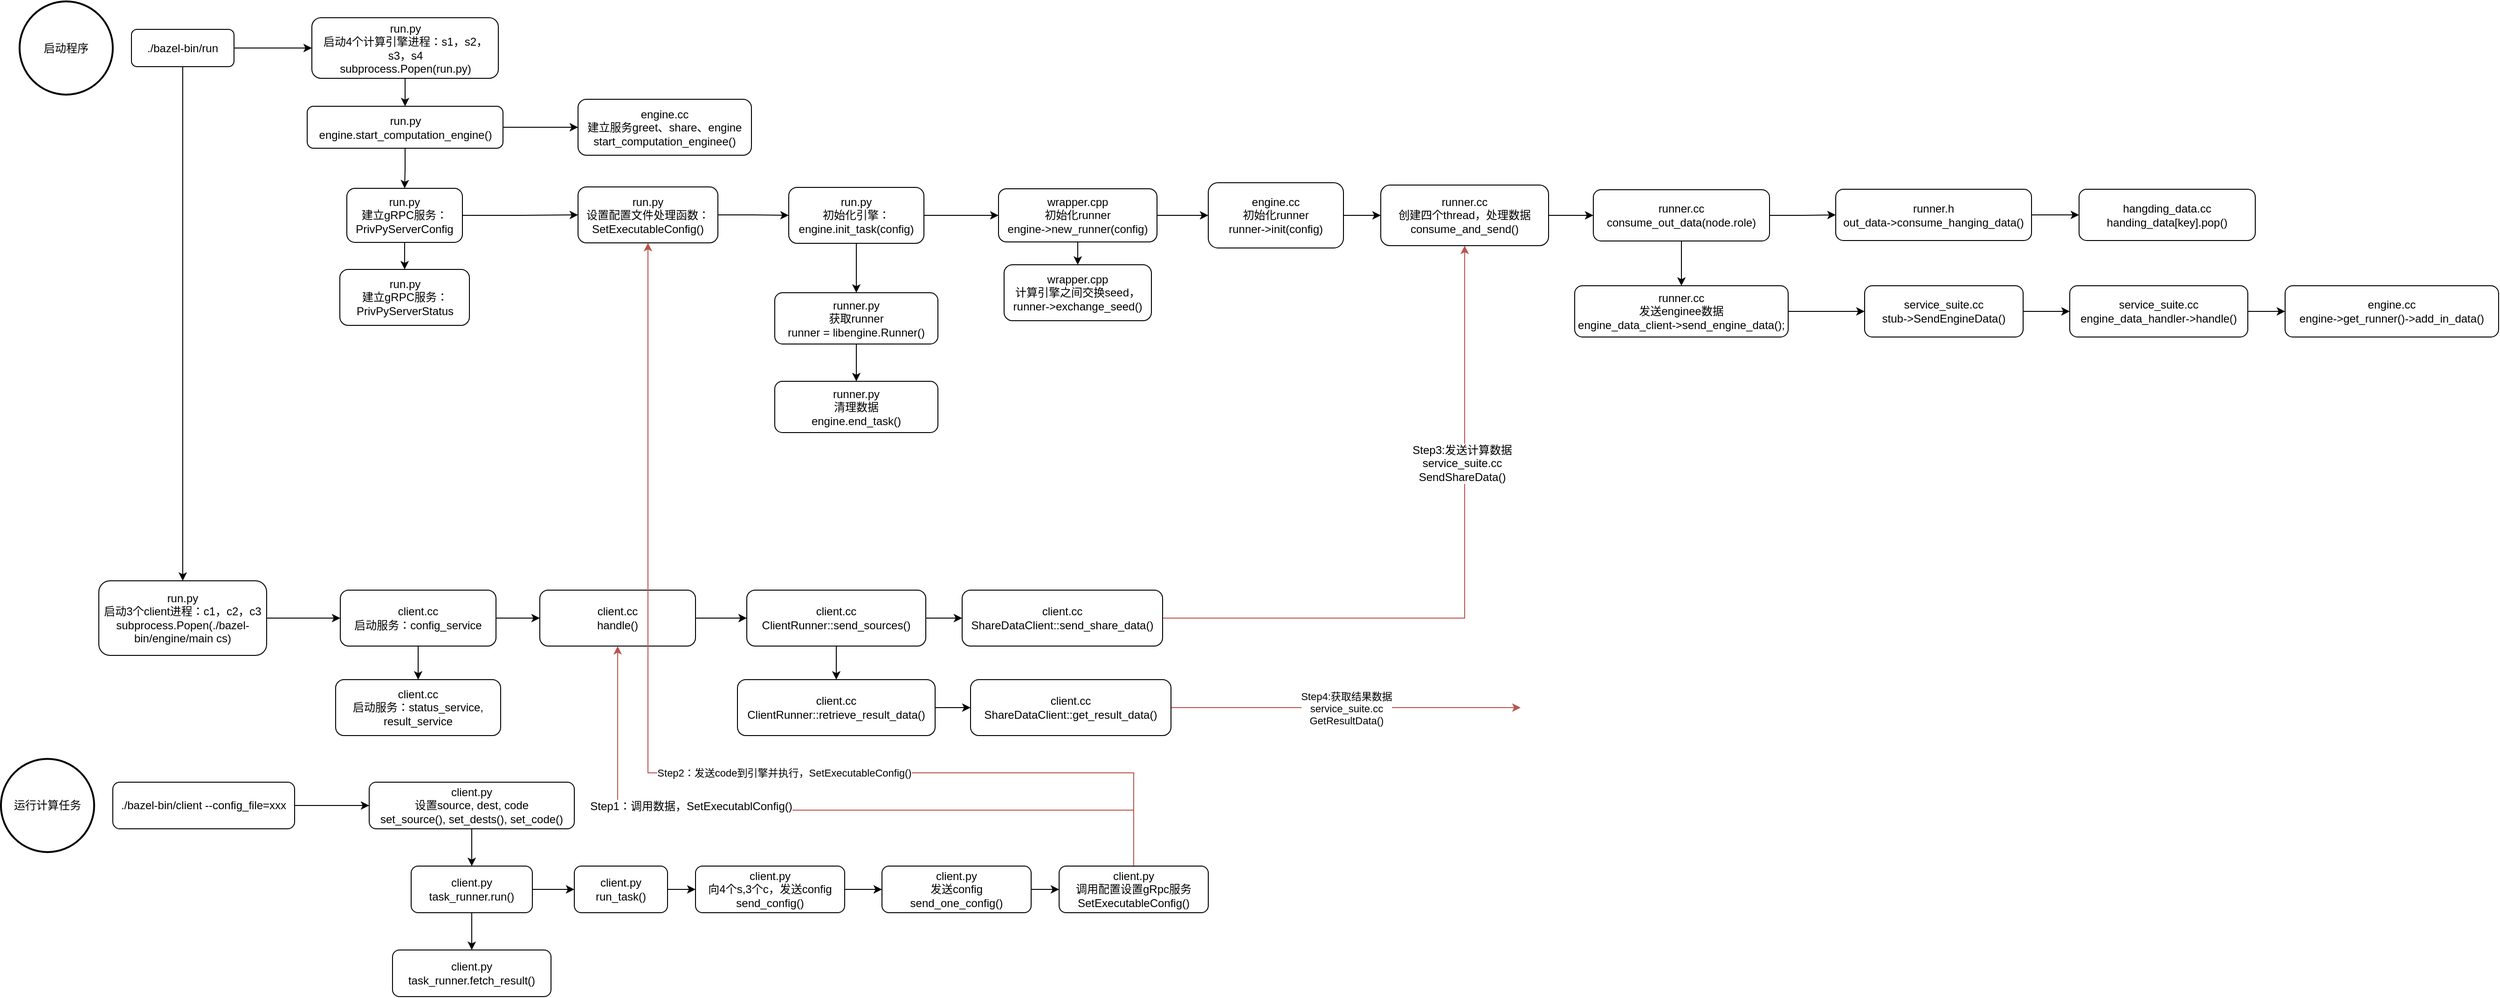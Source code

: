 <mxfile version="10.6.0" type="github"><diagram id="bzZ6AEbOESbryOhf7otm" name="Page-1"><mxGraphModel dx="1985" dy="1967" grid="1" gridSize="10" guides="1" tooltips="1" connect="1" arrows="1" fold="1" page="1" pageScale="1" pageWidth="827" pageHeight="1169" math="0" shadow="0"><root><mxCell id="0"/><mxCell id="1" parent="0"/><mxCell id="yb6TzpeK1v6G_qk7ZO7s-3" value="" style="edgeStyle=orthogonalEdgeStyle;rounded=0;orthogonalLoop=1;jettySize=auto;html=1;" parent="1" source="yb6TzpeK1v6G_qk7ZO7s-1" target="yb6TzpeK1v6G_qk7ZO7s-2" edge="1"><mxGeometry relative="1" as="geometry"/></mxCell><mxCell id="yb6TzpeK1v6G_qk7ZO7s-5" value="" style="edgeStyle=orthogonalEdgeStyle;rounded=0;orthogonalLoop=1;jettySize=auto;html=1;" parent="1" source="yb6TzpeK1v6G_qk7ZO7s-1" target="yb6TzpeK1v6G_qk7ZO7s-4" edge="1"><mxGeometry relative="1" as="geometry"/></mxCell><mxCell id="yb6TzpeK1v6G_qk7ZO7s-1" value="./bazel-bin/run" style="shape=ext;rounded=1;html=1;whiteSpace=wrap;" parent="1" vertex="1"><mxGeometry x="120" y="-7.5" width="110" height="40" as="geometry"/></mxCell><mxCell id="yb6TzpeK1v6G_qk7ZO7s-53" value="" style="edgeStyle=orthogonalEdgeStyle;rounded=0;orthogonalLoop=1;jettySize=auto;html=1;" parent="1" source="yb6TzpeK1v6G_qk7ZO7s-4" target="yb6TzpeK1v6G_qk7ZO7s-52" edge="1"><mxGeometry relative="1" as="geometry"/></mxCell><mxCell id="yb6TzpeK1v6G_qk7ZO7s-4" value="&lt;span lang=&quot;EN-US&quot;&gt;run.py&lt;br&gt;启动3个client进程：c1，c2，c3&lt;br&gt;subprocess.Popen(./bazel-bin/engine/main cs)&lt;br&gt;&lt;/span&gt;" style="shape=ext;rounded=1;html=1;whiteSpace=wrap;" parent="1" vertex="1"><mxGeometry x="85" y="584" width="180" height="80" as="geometry"/></mxCell><mxCell id="yb6TzpeK1v6G_qk7ZO7s-79" value="" style="edgeStyle=orthogonalEdgeStyle;rounded=0;orthogonalLoop=1;jettySize=auto;html=1;" parent="1" source="yb6TzpeK1v6G_qk7ZO7s-52" target="yb6TzpeK1v6G_qk7ZO7s-78" edge="1"><mxGeometry relative="1" as="geometry"/></mxCell><mxCell id="yb6TzpeK1v6G_qk7ZO7s-81" value="" style="edgeStyle=orthogonalEdgeStyle;rounded=0;orthogonalLoop=1;jettySize=auto;html=1;" parent="1" source="yb6TzpeK1v6G_qk7ZO7s-52" target="yb6TzpeK1v6G_qk7ZO7s-80" edge="1"><mxGeometry relative="1" as="geometry"/></mxCell><mxCell id="yb6TzpeK1v6G_qk7ZO7s-52" value="&lt;span lang=&quot;EN-US&quot;&gt;client.cc&lt;br&gt;启动服务：config_service&lt;br&gt;&lt;/span&gt;" style="shape=ext;rounded=1;html=1;whiteSpace=wrap;" parent="1" vertex="1"><mxGeometry x="344" y="594" width="167" height="60" as="geometry"/></mxCell><mxCell id="yb6TzpeK1v6G_qk7ZO7s-82" value="" style="edgeStyle=orthogonalEdgeStyle;rounded=0;orthogonalLoop=1;jettySize=auto;html=1;" parent="1" source="yb6TzpeK1v6G_qk7ZO7s-80" target="yb6TzpeK1v6G_qk7ZO7s-70" edge="1"><mxGeometry relative="1" as="geometry"/></mxCell><mxCell id="yb6TzpeK1v6G_qk7ZO7s-80" value="&lt;span lang=&quot;EN-US&quot;&gt;client.cc&lt;br&gt;handle()&lt;br&gt;&lt;/span&gt;" style="shape=ext;rounded=1;html=1;whiteSpace=wrap;" parent="1" vertex="1"><mxGeometry x="558" y="594" width="167" height="60" as="geometry"/></mxCell><mxCell id="yb6TzpeK1v6G_qk7ZO7s-78" value="&lt;span lang=&quot;EN-US&quot;&gt;client.cc&lt;br&gt;启动服务：status_service, result_service&lt;br&gt;&lt;/span&gt;" style="shape=ext;rounded=1;html=1;whiteSpace=wrap;" parent="1" vertex="1"><mxGeometry x="339" y="690" width="177" height="60" as="geometry"/></mxCell><mxCell id="yb6TzpeK1v6G_qk7ZO7s-73" value="" style="edgeStyle=orthogonalEdgeStyle;rounded=0;orthogonalLoop=1;jettySize=auto;html=1;" parent="1" source="yb6TzpeK1v6G_qk7ZO7s-70" target="yb6TzpeK1v6G_qk7ZO7s-72" edge="1"><mxGeometry relative="1" as="geometry"/></mxCell><mxCell id="yb6TzpeK1v6G_qk7ZO7s-75" value="" style="edgeStyle=orthogonalEdgeStyle;rounded=0;orthogonalLoop=1;jettySize=auto;html=1;" parent="1" source="yb6TzpeK1v6G_qk7ZO7s-70" target="yb6TzpeK1v6G_qk7ZO7s-74" edge="1"><mxGeometry relative="1" as="geometry"/></mxCell><mxCell id="yb6TzpeK1v6G_qk7ZO7s-70" value="&lt;span lang=&quot;EN-US&quot;&gt;client.cc&lt;br&gt;ClientRunner::send_sources()&lt;br&gt;&lt;/span&gt;" style="shape=ext;rounded=1;html=1;whiteSpace=wrap;" parent="1" vertex="1"><mxGeometry x="780" y="594" width="192" height="60" as="geometry"/></mxCell><mxCell id="5HWebcJeazvLgJq52U2W-3" value="" style="edgeStyle=orthogonalEdgeStyle;rounded=0;orthogonalLoop=1;jettySize=auto;html=1;strokeColor=#B85450;" edge="1" parent="1" source="yb6TzpeK1v6G_qk7ZO7s-74" target="yb6TzpeK1v6G_qk7ZO7s-24"><mxGeometry relative="1" as="geometry"><mxPoint x="1118.5" y="514" as="targetPoint"/></mxGeometry></mxCell><mxCell id="5HWebcJeazvLgJq52U2W-4" value="Step3:发送计算数据&lt;br&gt;service_suite.cc&lt;br&gt;SendShareData()" style="text;html=1;resizable=0;points=[];align=center;verticalAlign=middle;labelBackgroundColor=#ffffff;" vertex="1" connectable="0" parent="5HWebcJeazvLgJq52U2W-3"><mxGeometry x="0.354" y="3" relative="1" as="geometry"><mxPoint as="offset"/></mxGeometry></mxCell><mxCell id="yb6TzpeK1v6G_qk7ZO7s-74" value="&lt;span lang=&quot;EN-US&quot;&gt;client.cc&lt;br&gt;ShareDataClient::send_share_data()&lt;br&gt;&lt;/span&gt;" style="shape=ext;rounded=1;html=1;whiteSpace=wrap;" parent="1" vertex="1"><mxGeometry x="1011" y="594" width="215" height="60" as="geometry"/></mxCell><mxCell id="yb6TzpeK1v6G_qk7ZO7s-77" value="" style="edgeStyle=orthogonalEdgeStyle;rounded=0;orthogonalLoop=1;jettySize=auto;html=1;" parent="1" source="yb6TzpeK1v6G_qk7ZO7s-72" target="yb6TzpeK1v6G_qk7ZO7s-76" edge="1"><mxGeometry relative="1" as="geometry"/></mxCell><mxCell id="yb6TzpeK1v6G_qk7ZO7s-72" value="&lt;span lang=&quot;EN-US&quot;&gt;client.cc&lt;br&gt;ClientRunner::retrieve_result_data()&lt;br&gt;&lt;/span&gt;" style="shape=ext;rounded=1;html=1;whiteSpace=wrap;" parent="1" vertex="1"><mxGeometry x="770" y="690" width="212" height="60" as="geometry"/></mxCell><mxCell id="5HWebcJeazvLgJq52U2W-6" value="&lt;span&gt;Step4:获取结果数据&lt;/span&gt;&lt;br&gt;&lt;span&gt;service_suite.cc&lt;/span&gt;&lt;br&gt;&lt;span&gt;GetResultData()&lt;/span&gt;" style="edgeStyle=orthogonalEdgeStyle;rounded=0;orthogonalLoop=1;jettySize=auto;html=1;strokeColor=#B85450;" edge="1" parent="1" source="yb6TzpeK1v6G_qk7ZO7s-76"><mxGeometry relative="1" as="geometry"><mxPoint x="1610" y="720" as="targetPoint"/></mxGeometry></mxCell><mxCell id="yb6TzpeK1v6G_qk7ZO7s-76" value="&lt;span lang=&quot;EN-US&quot;&gt;client.cc&lt;br&gt;ShareDataClient::get_result_data()&lt;br&gt;&lt;/span&gt;" style="shape=ext;rounded=1;html=1;whiteSpace=wrap;" parent="1" vertex="1"><mxGeometry x="1020" y="690" width="215" height="60" as="geometry"/></mxCell><mxCell id="yb6TzpeK1v6G_qk7ZO7s-45" value="" style="edgeStyle=orthogonalEdgeStyle;rounded=0;orthogonalLoop=1;jettySize=auto;html=1;entryX=0.5;entryY=0;entryDx=0;entryDy=0;" parent="1" source="yb6TzpeK1v6G_qk7ZO7s-2" target="yb6TzpeK1v6G_qk7ZO7s-6" edge="1"><mxGeometry relative="1" as="geometry"><mxPoint x="393" y="242.5" as="targetPoint"/></mxGeometry></mxCell><mxCell id="yb6TzpeK1v6G_qk7ZO7s-2" value="run.py&lt;br&gt;启动4个计算引擎进程：s1，s2，s3，s4&lt;br&gt;subprocess.Popen(run.py)&lt;br&gt;" style="shape=ext;rounded=1;html=1;whiteSpace=wrap;" parent="1" vertex="1"><mxGeometry x="313.5" y="-20" width="200" height="65" as="geometry"/></mxCell><mxCell id="yb6TzpeK1v6G_qk7ZO7s-47" value="" style="edgeStyle=orthogonalEdgeStyle;rounded=0;orthogonalLoop=1;jettySize=auto;html=1;" parent="1" source="yb6TzpeK1v6G_qk7ZO7s-6" target="yb6TzpeK1v6G_qk7ZO7s-46" edge="1"><mxGeometry relative="1" as="geometry"/></mxCell><mxCell id="yb6TzpeK1v6G_qk7ZO7s-48" value="" style="edgeStyle=orthogonalEdgeStyle;rounded=0;orthogonalLoop=1;jettySize=auto;html=1;" parent="1" source="yb6TzpeK1v6G_qk7ZO7s-6" target="yb6TzpeK1v6G_qk7ZO7s-8" edge="1"><mxGeometry relative="1" as="geometry"/></mxCell><mxCell id="yb6TzpeK1v6G_qk7ZO7s-6" value="run.py&lt;br&gt;engine.start_computation_engine()&lt;br&gt;" style="shape=ext;rounded=1;html=1;whiteSpace=wrap;" parent="1" vertex="1"><mxGeometry x="308.5" y="75" width="210" height="45" as="geometry"/></mxCell><mxCell id="yb6TzpeK1v6G_qk7ZO7s-46" value="engine.cc&lt;br&gt;建立服务greet、share、engine&lt;br&gt;start_computation_enginee()&lt;br&gt;" style="shape=ext;rounded=1;html=1;whiteSpace=wrap;" parent="1" vertex="1"><mxGeometry x="599" y="67.5" width="186" height="60" as="geometry"/></mxCell><mxCell id="yb6TzpeK1v6G_qk7ZO7s-11" value="" style="edgeStyle=orthogonalEdgeStyle;rounded=0;orthogonalLoop=1;jettySize=auto;html=1;" parent="1" source="yb6TzpeK1v6G_qk7ZO7s-8" target="yb6TzpeK1v6G_qk7ZO7s-10" edge="1"><mxGeometry relative="1" as="geometry"/></mxCell><mxCell id="yb6TzpeK1v6G_qk7ZO7s-13" value="" style="edgeStyle=orthogonalEdgeStyle;rounded=0;orthogonalLoop=1;jettySize=auto;html=1;" parent="1" source="yb6TzpeK1v6G_qk7ZO7s-8" target="yb6TzpeK1v6G_qk7ZO7s-12" edge="1"><mxGeometry relative="1" as="geometry"/></mxCell><mxCell id="yb6TzpeK1v6G_qk7ZO7s-8" value="run.py&lt;br&gt;建立gRPC服务：&lt;span&gt;PrivPyServerConfig&lt;/span&gt;" style="shape=ext;rounded=1;html=1;whiteSpace=wrap;" parent="1" vertex="1"><mxGeometry x="351" y="163" width="124" height="58" as="geometry"/></mxCell><mxCell id="yb6TzpeK1v6G_qk7ZO7s-15" value="" style="edgeStyle=orthogonalEdgeStyle;rounded=0;orthogonalLoop=1;jettySize=auto;html=1;" parent="1" source="yb6TzpeK1v6G_qk7ZO7s-12" target="yb6TzpeK1v6G_qk7ZO7s-14" edge="1"><mxGeometry relative="1" as="geometry"/></mxCell><mxCell id="yb6TzpeK1v6G_qk7ZO7s-12" value="&lt;span lang=&quot;EN-US&quot;&gt;run.py&lt;br&gt;设置配置文件处理函数：SetExecutableConfig()&lt;/span&gt;&lt;br&gt;" style="shape=ext;rounded=1;html=1;whiteSpace=wrap;" parent="1" vertex="1"><mxGeometry x="599" y="161.5" width="150" height="60" as="geometry"/></mxCell><mxCell id="yb6TzpeK1v6G_qk7ZO7s-17" value="" style="edgeStyle=orthogonalEdgeStyle;rounded=0;orthogonalLoop=1;jettySize=auto;html=1;" parent="1" source="yb6TzpeK1v6G_qk7ZO7s-14" target="yb6TzpeK1v6G_qk7ZO7s-16" edge="1"><mxGeometry relative="1" as="geometry"/></mxCell><mxCell id="yb6TzpeK1v6G_qk7ZO7s-19" value="" style="edgeStyle=orthogonalEdgeStyle;rounded=0;orthogonalLoop=1;jettySize=auto;html=1;" parent="1" source="yb6TzpeK1v6G_qk7ZO7s-14" target="yb6TzpeK1v6G_qk7ZO7s-18" edge="1"><mxGeometry relative="1" as="geometry"/></mxCell><mxCell id="yb6TzpeK1v6G_qk7ZO7s-14" value="&lt;span lang=&quot;EN-US&quot;&gt;run.py&lt;br&gt;初始化引擎：engine.init_task(config)&lt;/span&gt;&lt;br&gt;" style="shape=ext;rounded=1;html=1;whiteSpace=wrap;" parent="1" vertex="1"><mxGeometry x="825" y="162" width="145" height="60" as="geometry"/></mxCell><mxCell id="yb6TzpeK1v6G_qk7ZO7s-21" value="" style="edgeStyle=orthogonalEdgeStyle;rounded=0;orthogonalLoop=1;jettySize=auto;html=1;" parent="1" source="yb6TzpeK1v6G_qk7ZO7s-18" target="yb6TzpeK1v6G_qk7ZO7s-20" edge="1"><mxGeometry relative="1" as="geometry"/></mxCell><mxCell id="yb6TzpeK1v6G_qk7ZO7s-23" value="" style="edgeStyle=orthogonalEdgeStyle;rounded=0;orthogonalLoop=1;jettySize=auto;html=1;" parent="1" source="yb6TzpeK1v6G_qk7ZO7s-18" target="yb6TzpeK1v6G_qk7ZO7s-22" edge="1"><mxGeometry relative="1" as="geometry"/></mxCell><mxCell id="yb6TzpeK1v6G_qk7ZO7s-18" value="wrapper.cpp&lt;br&gt;初始化runner&lt;br&gt;&lt;span lang=&quot;EN-US&quot;&gt;engine-&amp;gt;new_runner(config)&lt;/span&gt;" style="shape=ext;rounded=1;html=1;whiteSpace=wrap;" parent="1" vertex="1"><mxGeometry x="1050" y="163.5" width="170" height="57" as="geometry"/></mxCell><mxCell id="yb6TzpeK1v6G_qk7ZO7s-22" value="wrapper.cpp&lt;br&gt;计算引擎之间交换seed，&lt;br&gt;&lt;span lang=&quot;EN-US&quot;&gt;runner-&amp;gt;exchange_seed()&lt;/span&gt;" style="shape=ext;rounded=1;html=1;whiteSpace=wrap;" parent="1" vertex="1"><mxGeometry x="1056" y="245" width="158" height="60" as="geometry"/></mxCell><mxCell id="yb6TzpeK1v6G_qk7ZO7s-25" value="" style="edgeStyle=orthogonalEdgeStyle;rounded=0;orthogonalLoop=1;jettySize=auto;html=1;" parent="1" source="yb6TzpeK1v6G_qk7ZO7s-20" target="yb6TzpeK1v6G_qk7ZO7s-24" edge="1"><mxGeometry relative="1" as="geometry"/></mxCell><mxCell id="yb6TzpeK1v6G_qk7ZO7s-20" value="&lt;span lang=&quot;EN-US&quot;&gt;engine.cc&lt;br&gt;初始化runner&lt;br&gt;runner-&amp;gt;init(config)&lt;/span&gt;&lt;br&gt;" style="shape=ext;rounded=1;html=1;whiteSpace=wrap;" parent="1" vertex="1"><mxGeometry x="1275" y="157" width="145" height="70" as="geometry"/></mxCell><mxCell id="yb6TzpeK1v6G_qk7ZO7s-27" value="" style="edgeStyle=orthogonalEdgeStyle;rounded=0;orthogonalLoop=1;jettySize=auto;html=1;" parent="1" source="yb6TzpeK1v6G_qk7ZO7s-24" target="yb6TzpeK1v6G_qk7ZO7s-26" edge="1"><mxGeometry relative="1" as="geometry"/></mxCell><mxCell id="yb6TzpeK1v6G_qk7ZO7s-24" value="&lt;span lang=&quot;EN-US&quot;&gt;runner.cc&lt;br&gt;创建四个thread，处理数据&lt;/span&gt;&lt;span&gt;consume_and_send()&lt;/span&gt;" style="shape=ext;rounded=1;html=1;whiteSpace=wrap;" parent="1" vertex="1"><mxGeometry x="1460" y="159.5" width="180" height="65" as="geometry"/></mxCell><mxCell id="yb6TzpeK1v6G_qk7ZO7s-29" value="" style="edgeStyle=orthogonalEdgeStyle;rounded=0;orthogonalLoop=1;jettySize=auto;html=1;" parent="1" source="yb6TzpeK1v6G_qk7ZO7s-26" target="yb6TzpeK1v6G_qk7ZO7s-28" edge="1"><mxGeometry relative="1" as="geometry"/></mxCell><mxCell id="yb6TzpeK1v6G_qk7ZO7s-41" value="" style="edgeStyle=orthogonalEdgeStyle;rounded=0;orthogonalLoop=1;jettySize=auto;html=1;" parent="1" source="yb6TzpeK1v6G_qk7ZO7s-26" target="yb6TzpeK1v6G_qk7ZO7s-40" edge="1"><mxGeometry relative="1" as="geometry"/></mxCell><mxCell id="yb6TzpeK1v6G_qk7ZO7s-26" value="runner.cc&lt;br&gt;&lt;span&gt;consume_out_data(node.role)&lt;/span&gt;" style="shape=ext;rounded=1;html=1;whiteSpace=wrap;" parent="1" vertex="1"><mxGeometry x="1688" y="164.5" width="189" height="55" as="geometry"/></mxCell><mxCell id="yb6TzpeK1v6G_qk7ZO7s-43" value="" style="edgeStyle=orthogonalEdgeStyle;rounded=0;orthogonalLoop=1;jettySize=auto;html=1;" parent="1" source="yb6TzpeK1v6G_qk7ZO7s-40" target="yb6TzpeK1v6G_qk7ZO7s-42" edge="1"><mxGeometry relative="1" as="geometry"/></mxCell><mxCell id="yb6TzpeK1v6G_qk7ZO7s-40" value="runner.h&lt;br&gt;&lt;span&gt;out_data-&amp;gt;consume_hanging_data()&lt;/span&gt;" style="shape=ext;rounded=1;html=1;whiteSpace=wrap;" parent="1" vertex="1"><mxGeometry x="1948" y="164" width="210" height="55" as="geometry"/></mxCell><mxCell id="yb6TzpeK1v6G_qk7ZO7s-42" value="hangding_data.cc&lt;br&gt;handing_data[key].pop()&lt;br&gt;" style="shape=ext;rounded=1;html=1;whiteSpace=wrap;" parent="1" vertex="1"><mxGeometry x="2209" y="164" width="189" height="55" as="geometry"/></mxCell><mxCell id="yb6TzpeK1v6G_qk7ZO7s-35" value="" style="edgeStyle=orthogonalEdgeStyle;rounded=0;orthogonalLoop=1;jettySize=auto;html=1;" parent="1" source="yb6TzpeK1v6G_qk7ZO7s-28" target="yb6TzpeK1v6G_qk7ZO7s-34" edge="1"><mxGeometry relative="1" as="geometry"/></mxCell><mxCell id="yb6TzpeK1v6G_qk7ZO7s-28" value="runner.cc&lt;br&gt;发送enginee数据&lt;br&gt;&lt;span&gt;engine_data_client&lt;/span&gt;&lt;span&gt;-&amp;gt;&lt;/span&gt;&lt;span&gt;send_engine_data(&lt;/span&gt;&lt;span&gt;);&lt;/span&gt;&lt;span&gt;&lt;br&gt;&lt;/span&gt;" style="shape=ext;rounded=1;html=1;whiteSpace=wrap;" parent="1" vertex="1"><mxGeometry x="1668" y="267.5" width="229" height="55" as="geometry"/></mxCell><mxCell id="yb6TzpeK1v6G_qk7ZO7s-37" value="" style="edgeStyle=orthogonalEdgeStyle;rounded=0;orthogonalLoop=1;jettySize=auto;html=1;" parent="1" source="yb6TzpeK1v6G_qk7ZO7s-34" target="yb6TzpeK1v6G_qk7ZO7s-36" edge="1"><mxGeometry relative="1" as="geometry"/></mxCell><mxCell id="yb6TzpeK1v6G_qk7ZO7s-34" value="&lt;span&gt;service_suite.cc&lt;br&gt;stub-&amp;gt;SendEngineData()&lt;br&gt;&lt;/span&gt;" style="shape=ext;rounded=1;html=1;whiteSpace=wrap;" parent="1" vertex="1"><mxGeometry x="1979" y="267.5" width="170" height="55" as="geometry"/></mxCell><mxCell id="yb6TzpeK1v6G_qk7ZO7s-39" value="" style="edgeStyle=orthogonalEdgeStyle;rounded=0;orthogonalLoop=1;jettySize=auto;html=1;entryX=0;entryY=0.5;entryDx=0;entryDy=0;" parent="1" source="yb6TzpeK1v6G_qk7ZO7s-36" target="yb6TzpeK1v6G_qk7ZO7s-38" edge="1"><mxGeometry relative="1" as="geometry"><mxPoint x="2440" y="295" as="targetPoint"/></mxGeometry></mxCell><mxCell id="yb6TzpeK1v6G_qk7ZO7s-36" value="&lt;span&gt;service_suite.cc&lt;br&gt;engine_data_handler-&amp;gt;handle()&lt;br&gt;&lt;/span&gt;" style="shape=ext;rounded=1;html=1;whiteSpace=wrap;" parent="1" vertex="1"><mxGeometry x="2199" y="267.5" width="191" height="55" as="geometry"/></mxCell><mxCell id="yb6TzpeK1v6G_qk7ZO7s-38" value="&lt;span&gt;engine.cc&lt;br&gt;engine-&amp;gt;get_runner()-&amp;gt;add_in_data()&lt;br&gt;&lt;/span&gt;" style="shape=ext;rounded=1;html=1;whiteSpace=wrap;" parent="1" vertex="1"><mxGeometry x="2430" y="267.5" width="229" height="55" as="geometry"/></mxCell><mxCell id="yb6TzpeK1v6G_qk7ZO7s-50" value="" style="edgeStyle=orthogonalEdgeStyle;rounded=0;orthogonalLoop=1;jettySize=auto;html=1;" parent="1" source="yb6TzpeK1v6G_qk7ZO7s-16" target="yb6TzpeK1v6G_qk7ZO7s-49" edge="1"><mxGeometry relative="1" as="geometry"/></mxCell><mxCell id="yb6TzpeK1v6G_qk7ZO7s-16" value="&lt;span lang=&quot;EN-US&quot;&gt;runner.py&lt;br&gt;获取runner&lt;br&gt;&lt;/span&gt;&lt;span lang=&quot;EN-US&quot;&gt;runner = libengine.Runner()&lt;/span&gt;&lt;br&gt;" style="shape=ext;rounded=1;html=1;whiteSpace=wrap;" parent="1" vertex="1"><mxGeometry x="810" y="275" width="175" height="55" as="geometry"/></mxCell><mxCell id="yb6TzpeK1v6G_qk7ZO7s-49" value="&lt;span lang=&quot;EN-US&quot;&gt;runner.py&lt;br&gt;&lt;/span&gt;清理数据&lt;br&gt;engine.end_task()&lt;br&gt;" style="shape=ext;rounded=1;html=1;whiteSpace=wrap;" parent="1" vertex="1"><mxGeometry x="810" y="370" width="175" height="55" as="geometry"/></mxCell><mxCell id="yb6TzpeK1v6G_qk7ZO7s-10" value="run.py&lt;br&gt;建立gRPC服务：&lt;span&gt;PrivPyServerStatus&lt;/span&gt;" style="shape=ext;rounded=1;html=1;whiteSpace=wrap;" parent="1" vertex="1"><mxGeometry x="343.5" y="250" width="139" height="60" as="geometry"/></mxCell><mxCell id="yb6TzpeK1v6G_qk7ZO7s-57" value="" style="edgeStyle=orthogonalEdgeStyle;rounded=0;orthogonalLoop=1;jettySize=auto;html=1;" parent="1" source="yb6TzpeK1v6G_qk7ZO7s-54" target="yb6TzpeK1v6G_qk7ZO7s-56" edge="1"><mxGeometry relative="1" as="geometry"/></mxCell><mxCell id="yb6TzpeK1v6G_qk7ZO7s-54" value="./bazel-bin/client --config_file=xxx" style="shape=ext;rounded=1;html=1;whiteSpace=wrap;" parent="1" vertex="1"><mxGeometry x="100" y="800" width="195" height="50" as="geometry"/></mxCell><mxCell id="yb6TzpeK1v6G_qk7ZO7s-59" value="" style="edgeStyle=orthogonalEdgeStyle;rounded=0;orthogonalLoop=1;jettySize=auto;html=1;" parent="1" source="yb6TzpeK1v6G_qk7ZO7s-56" target="yb6TzpeK1v6G_qk7ZO7s-58" edge="1"><mxGeometry relative="1" as="geometry"/></mxCell><mxCell id="yb6TzpeK1v6G_qk7ZO7s-56" value="client.py&lt;br&gt;设置source, dest, code&lt;br&gt;set_source(), set_dests(), set_code()&lt;br&gt;" style="shape=ext;rounded=1;html=1;whiteSpace=wrap;" parent="1" vertex="1"><mxGeometry x="375" y="800" width="220" height="50" as="geometry"/></mxCell><mxCell id="yb6TzpeK1v6G_qk7ZO7s-61" value="" style="edgeStyle=orthogonalEdgeStyle;rounded=0;orthogonalLoop=1;jettySize=auto;html=1;" parent="1" source="yb6TzpeK1v6G_qk7ZO7s-58" target="yb6TzpeK1v6G_qk7ZO7s-60" edge="1"><mxGeometry relative="1" as="geometry"/></mxCell><mxCell id="yb6TzpeK1v6G_qk7ZO7s-63" value="" style="edgeStyle=orthogonalEdgeStyle;rounded=0;orthogonalLoop=1;jettySize=auto;html=1;" parent="1" source="yb6TzpeK1v6G_qk7ZO7s-58" target="yb6TzpeK1v6G_qk7ZO7s-62" edge="1"><mxGeometry relative="1" as="geometry"/></mxCell><mxCell id="yb6TzpeK1v6G_qk7ZO7s-58" value="client.py&lt;br&gt;task_runner.run()&lt;br&gt;" style="shape=ext;rounded=1;html=1;whiteSpace=wrap;" parent="1" vertex="1"><mxGeometry x="420" y="890" width="130" height="50" as="geometry"/></mxCell><mxCell id="yb6TzpeK1v6G_qk7ZO7s-65" value="" style="edgeStyle=orthogonalEdgeStyle;rounded=0;orthogonalLoop=1;jettySize=auto;html=1;" parent="1" source="yb6TzpeK1v6G_qk7ZO7s-62" target="yb6TzpeK1v6G_qk7ZO7s-64" edge="1"><mxGeometry relative="1" as="geometry"/></mxCell><mxCell id="yb6TzpeK1v6G_qk7ZO7s-62" value="client.py&lt;br&gt;run_task()&lt;br&gt;" style="shape=ext;rounded=1;html=1;whiteSpace=wrap;" parent="1" vertex="1"><mxGeometry x="595" y="890" width="100" height="50" as="geometry"/></mxCell><mxCell id="yb6TzpeK1v6G_qk7ZO7s-67" value="" style="edgeStyle=orthogonalEdgeStyle;rounded=0;orthogonalLoop=1;jettySize=auto;html=1;" parent="1" source="yb6TzpeK1v6G_qk7ZO7s-64" target="yb6TzpeK1v6G_qk7ZO7s-66" edge="1"><mxGeometry relative="1" as="geometry"/></mxCell><mxCell id="yb6TzpeK1v6G_qk7ZO7s-64" value="client.py&lt;br&gt;向4个s,3个c，发送config&lt;br&gt;send_config()&lt;br&gt;" style="shape=ext;rounded=1;html=1;whiteSpace=wrap;" parent="1" vertex="1"><mxGeometry x="725" y="890" width="160" height="50" as="geometry"/></mxCell><mxCell id="yb6TzpeK1v6G_qk7ZO7s-69" value="" style="edgeStyle=orthogonalEdgeStyle;rounded=0;orthogonalLoop=1;jettySize=auto;html=1;" parent="1" source="yb6TzpeK1v6G_qk7ZO7s-66" target="yb6TzpeK1v6G_qk7ZO7s-68" edge="1"><mxGeometry relative="1" as="geometry"/></mxCell><mxCell id="yb6TzpeK1v6G_qk7ZO7s-66" value="client.py&lt;br&gt;发送config&lt;br&gt;send_one_config()&lt;br&gt;" style="shape=ext;rounded=1;html=1;whiteSpace=wrap;" parent="1" vertex="1"><mxGeometry x="925" y="890" width="160" height="50" as="geometry"/></mxCell><mxCell id="yb6TzpeK1v6G_qk7ZO7s-84" value="" style="edgeStyle=orthogonalEdgeStyle;rounded=0;orthogonalLoop=1;jettySize=auto;html=1;entryX=0.5;entryY=1;entryDx=0;entryDy=0;fillColor=#f8cecc;strokeColor=#B85450;" parent="1" source="yb6TzpeK1v6G_qk7ZO7s-68" target="yb6TzpeK1v6G_qk7ZO7s-80" edge="1"><mxGeometry relative="1" as="geometry"><mxPoint x="1195" y="810" as="targetPoint"/><Array as="points"><mxPoint x="1195" y="830"/><mxPoint x="642" y="830"/></Array></mxGeometry></mxCell><mxCell id="5HWebcJeazvLgJq52U2W-1" value="Step1：调用数据，SetExecutablConfig()" style="text;html=1;resizable=0;points=[];align=center;verticalAlign=middle;labelBackgroundColor=#ffffff;" vertex="1" connectable="0" parent="yb6TzpeK1v6G_qk7ZO7s-84"><mxGeometry x="0.356" y="-4" relative="1" as="geometry"><mxPoint as="offset"/></mxGeometry></mxCell><mxCell id="9Ra55FnVr7nnpokuzQib-4" value="Step2：发送code到引擎并执行，SetExecutableConfig()" style="edgeStyle=orthogonalEdgeStyle;rounded=0;orthogonalLoop=1;jettySize=auto;html=1;entryX=0.5;entryY=1;entryDx=0;entryDy=0;fillColor=#f8cecc;strokeColor=#b85450;" parent="1" source="yb6TzpeK1v6G_qk7ZO7s-68" target="yb6TzpeK1v6G_qk7ZO7s-12" edge="1"><mxGeometry x="-0.201" relative="1" as="geometry"><mxPoint x="630" y="400" as="targetPoint"/><Array as="points"><mxPoint x="1195" y="790"/><mxPoint x="674" y="790"/></Array><mxPoint as="offset"/></mxGeometry></mxCell><mxCell id="yb6TzpeK1v6G_qk7ZO7s-68" value="client.py&lt;br&gt;调用配置设置gRpc服务&lt;br&gt;SetExecutableConfig()&lt;br&gt;" style="shape=ext;rounded=1;html=1;whiteSpace=wrap;" parent="1" vertex="1"><mxGeometry x="1115" y="890" width="160" height="50" as="geometry"/></mxCell><mxCell id="yb6TzpeK1v6G_qk7ZO7s-60" value="client.py&lt;br&gt;task_runner.fetch_result()&lt;br&gt;" style="shape=ext;rounded=1;html=1;whiteSpace=wrap;" parent="1" vertex="1"><mxGeometry x="400" y="980" width="170" height="50" as="geometry"/></mxCell><mxCell id="9Ra55FnVr7nnpokuzQib-1" value="启动程序" style="strokeWidth=2;html=1;shape=mxgraph.flowchart.start_2;whiteSpace=wrap;" parent="1" vertex="1"><mxGeometry y="-37.5" width="100" height="100" as="geometry"/></mxCell><mxCell id="9Ra55FnVr7nnpokuzQib-2" value="运行计算任务" style="strokeWidth=2;html=1;shape=mxgraph.flowchart.start_2;whiteSpace=wrap;" parent="1" vertex="1"><mxGeometry x="-20" y="775" width="100" height="100" as="geometry"/></mxCell></root></mxGraphModel></diagram></mxfile>